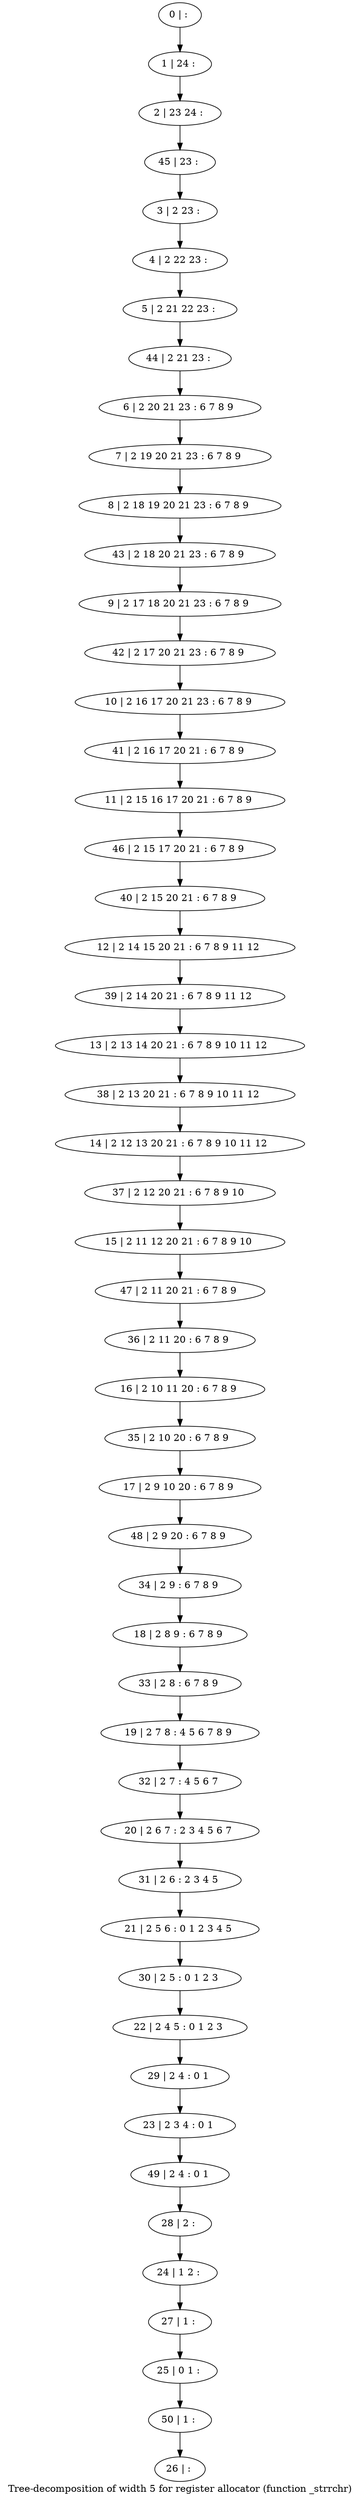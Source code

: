 digraph G {
graph [label="Tree-decomposition of width 5 for register allocator (function _strrchr)"]
0[label="0 | : "];
1[label="1 | 24 : "];
2[label="2 | 23 24 : "];
3[label="3 | 2 23 : "];
4[label="4 | 2 22 23 : "];
5[label="5 | 2 21 22 23 : "];
6[label="6 | 2 20 21 23 : 6 7 8 9 "];
7[label="7 | 2 19 20 21 23 : 6 7 8 9 "];
8[label="8 | 2 18 19 20 21 23 : 6 7 8 9 "];
9[label="9 | 2 17 18 20 21 23 : 6 7 8 9 "];
10[label="10 | 2 16 17 20 21 23 : 6 7 8 9 "];
11[label="11 | 2 15 16 17 20 21 : 6 7 8 9 "];
12[label="12 | 2 14 15 20 21 : 6 7 8 9 11 12 "];
13[label="13 | 2 13 14 20 21 : 6 7 8 9 10 11 12 "];
14[label="14 | 2 12 13 20 21 : 6 7 8 9 10 11 12 "];
15[label="15 | 2 11 12 20 21 : 6 7 8 9 10 "];
16[label="16 | 2 10 11 20 : 6 7 8 9 "];
17[label="17 | 2 9 10 20 : 6 7 8 9 "];
18[label="18 | 2 8 9 : 6 7 8 9 "];
19[label="19 | 2 7 8 : 4 5 6 7 8 9 "];
20[label="20 | 2 6 7 : 2 3 4 5 6 7 "];
21[label="21 | 2 5 6 : 0 1 2 3 4 5 "];
22[label="22 | 2 4 5 : 0 1 2 3 "];
23[label="23 | 2 3 4 : 0 1 "];
24[label="24 | 1 2 : "];
25[label="25 | 0 1 : "];
26[label="26 | : "];
27[label="27 | 1 : "];
28[label="28 | 2 : "];
29[label="29 | 2 4 : 0 1 "];
30[label="30 | 2 5 : 0 1 2 3 "];
31[label="31 | 2 6 : 2 3 4 5 "];
32[label="32 | 2 7 : 4 5 6 7 "];
33[label="33 | 2 8 : 6 7 8 9 "];
34[label="34 | 2 9 : 6 7 8 9 "];
35[label="35 | 2 10 20 : 6 7 8 9 "];
36[label="36 | 2 11 20 : 6 7 8 9 "];
37[label="37 | 2 12 20 21 : 6 7 8 9 10 "];
38[label="38 | 2 13 20 21 : 6 7 8 9 10 11 12 "];
39[label="39 | 2 14 20 21 : 6 7 8 9 11 12 "];
40[label="40 | 2 15 20 21 : 6 7 8 9 "];
41[label="41 | 2 16 17 20 21 : 6 7 8 9 "];
42[label="42 | 2 17 20 21 23 : 6 7 8 9 "];
43[label="43 | 2 18 20 21 23 : 6 7 8 9 "];
44[label="44 | 2 21 23 : "];
45[label="45 | 23 : "];
46[label="46 | 2 15 17 20 21 : 6 7 8 9 "];
47[label="47 | 2 11 20 21 : 6 7 8 9 "];
48[label="48 | 2 9 20 : 6 7 8 9 "];
49[label="49 | 2 4 : 0 1 "];
50[label="50 | 1 : "];
0->1 ;
1->2 ;
3->4 ;
4->5 ;
6->7 ;
7->8 ;
27->25 ;
24->27 ;
28->24 ;
29->23 ;
22->29 ;
30->22 ;
21->30 ;
31->21 ;
20->31 ;
32->20 ;
19->32 ;
33->19 ;
18->33 ;
34->18 ;
35->17 ;
16->35 ;
36->16 ;
37->15 ;
14->37 ;
38->14 ;
13->38 ;
39->13 ;
12->39 ;
40->12 ;
41->11 ;
10->41 ;
42->10 ;
9->42 ;
43->9 ;
8->43 ;
44->6 ;
5->44 ;
45->3 ;
2->45 ;
46->40 ;
11->46 ;
47->36 ;
15->47 ;
48->34 ;
17->48 ;
49->28 ;
23->49 ;
50->26 ;
25->50 ;
}
